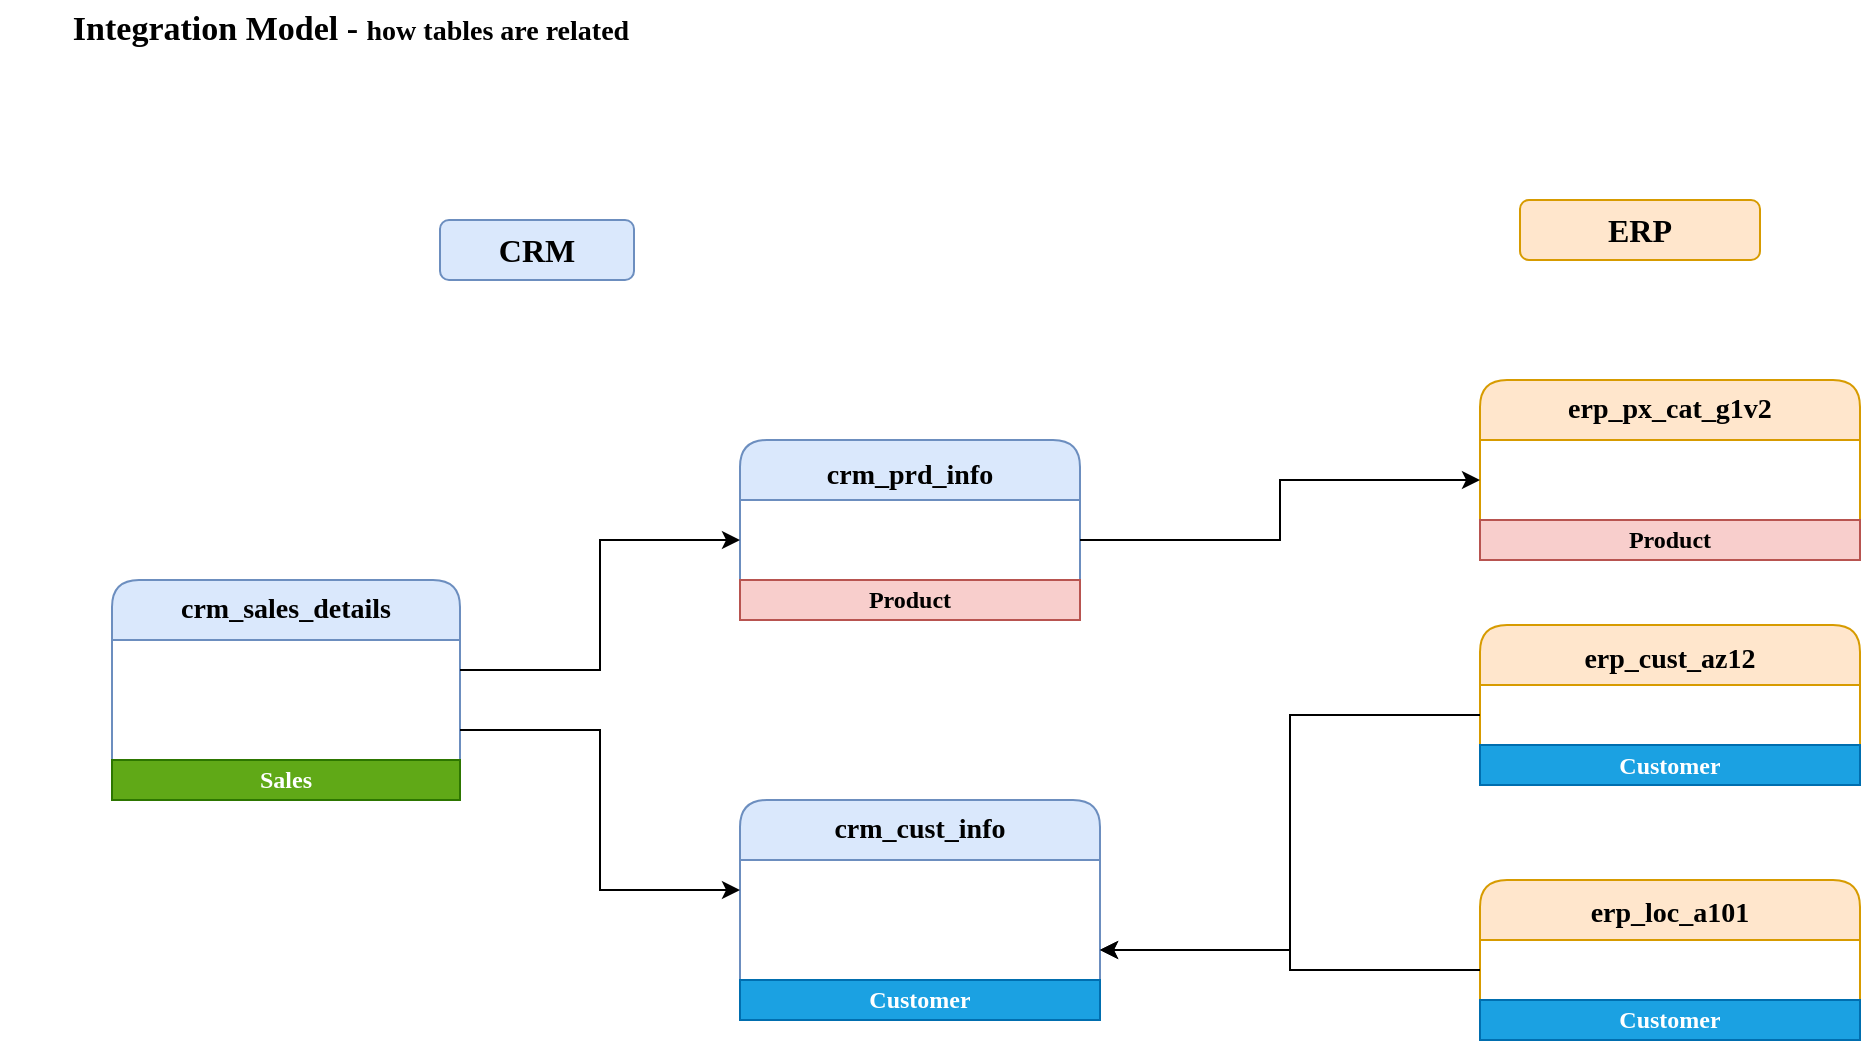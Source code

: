 <mxfile version="27.0.9">
  <diagram name="Page-1" id="zc7idN3emRvfoX6ZYLuS">
    <mxGraphModel dx="1188" dy="729" grid="1" gridSize="10" guides="1" tooltips="1" connect="1" arrows="1" fold="1" page="1" pageScale="1" pageWidth="850" pageHeight="1100" math="0" shadow="0">
      <root>
        <mxCell id="0" />
        <mxCell id="1" parent="0" />
        <mxCell id="cTS62npf6Q-dDBDRQO1k-1" value="&lt;b&gt;&lt;font style=&quot;font-size: 17px;&quot; face=&quot;Comic Sans MS&quot;&gt;Integration Model -&amp;nbsp;&lt;/font&gt;&lt;span style=&quot;font-family: &amp;quot;Comic Sans MS&amp;quot;;&quot;&gt;&lt;font style=&quot;font-size: 14px;&quot;&gt;how tables are related&lt;/font&gt;&lt;/span&gt;&lt;/b&gt;" style="text;html=1;align=center;verticalAlign=middle;resizable=0;points=[];autosize=1;strokeColor=none;fillColor=none;" parent="1" vertex="1">
          <mxGeometry x="190" y="40" width="350" height="30" as="geometry" />
        </mxCell>
        <mxCell id="cTS62npf6Q-dDBDRQO1k-3" value="&lt;b&gt;crm_cust_info&lt;/b&gt;" style="swimlane;fontStyle=0;childLayout=stackLayout;horizontal=1;startSize=30;horizontalStack=0;resizeParent=1;resizeParentMax=0;resizeLast=0;collapsible=1;marginBottom=0;whiteSpace=wrap;html=1;rounded=1;fillColor=#dae8fc;strokeColor=#6c8ebf;fontSize=14;fontFamily=Comic Sans MS;fontColor=#000000;" parent="1" vertex="1">
          <mxGeometry x="560" y="440" width="180" height="110" as="geometry" />
        </mxCell>
        <mxCell id="cTS62npf6Q-dDBDRQO1k-4" value="cst_id" style="text;strokeColor=none;fillColor=none;align=left;verticalAlign=middle;spacingLeft=4;spacingRight=4;overflow=hidden;points=[[0,0.5],[1,0.5]];portConstraint=eastwest;rotatable=0;whiteSpace=wrap;html=1;fontSize=14;fontFamily=Comic Sans MS;fontColor=#FFFFFF;" parent="cTS62npf6Q-dDBDRQO1k-3" vertex="1">
          <mxGeometry y="30" width="180" height="30" as="geometry" />
        </mxCell>
        <mxCell id="cTS62npf6Q-dDBDRQO1k-29" value="cst_key" style="text;strokeColor=none;fillColor=none;align=left;verticalAlign=middle;spacingLeft=4;spacingRight=4;overflow=hidden;points=[[0,0.5],[1,0.5]];portConstraint=eastwest;rotatable=0;whiteSpace=wrap;html=1;fontSize=14;fontFamily=Comic Sans MS;fontColor=#FFFFFF;" parent="cTS62npf6Q-dDBDRQO1k-3" vertex="1">
          <mxGeometry y="60" width="180" height="30" as="geometry" />
        </mxCell>
        <mxCell id="PR01MkaVwKneAZwIeEu_-2" value="&lt;font face=&quot;Comic Sans MS&quot;&gt;&lt;b&gt;Customer&lt;/b&gt;&lt;/font&gt;" style="text;html=1;strokeColor=#006EAF;fillColor=#1ba1e2;align=center;verticalAlign=middle;whiteSpace=wrap;overflow=hidden;fontColor=#ffffff;" vertex="1" parent="cTS62npf6Q-dDBDRQO1k-3">
          <mxGeometry y="90" width="180" height="20" as="geometry" />
        </mxCell>
        <mxCell id="cTS62npf6Q-dDBDRQO1k-7" value="&lt;font style=&quot;background-color: light-dark(#ffffff, var(--ge-dark-color, #121212));&quot; face=&quot;Comic Sans MS&quot;&gt;&lt;b&gt;Customer Information&lt;/b&gt;&lt;/font&gt;" style="text;html=1;align=center;verticalAlign=middle;whiteSpace=wrap;rounded=0;fontColor=#FFFFFF;" parent="1" vertex="1">
          <mxGeometry x="555" y="412.5" width="190" height="20" as="geometry" />
        </mxCell>
        <mxCell id="cTS62npf6Q-dDBDRQO1k-8" value="&lt;font style=&quot;font-size: 14px;&quot;&gt;&lt;b&gt;crm_prd_info&lt;/b&gt;&lt;/font&gt;" style="swimlane;fontStyle=0;childLayout=stackLayout;horizontal=1;startSize=30;horizontalStack=0;resizeParent=1;resizeParentMax=0;resizeLast=0;collapsible=1;marginBottom=0;whiteSpace=wrap;html=1;rounded=1;fillColor=#dae8fc;strokeColor=#6c8ebf;fontSize=22;fontFamily=Comic Sans MS;fontColor=#000000;" parent="1" vertex="1">
          <mxGeometry x="560" y="260" width="170" height="90" as="geometry" />
        </mxCell>
        <mxCell id="cTS62npf6Q-dDBDRQO1k-9" value="prd_key" style="text;strokeColor=none;fillColor=none;align=left;verticalAlign=middle;spacingLeft=4;spacingRight=4;overflow=hidden;points=[[0,0.5],[1,0.5]];portConstraint=eastwest;rotatable=0;whiteSpace=wrap;html=1;fontSize=14;fontFamily=Comic Sans MS;fontColor=#FFFFFF;" parent="cTS62npf6Q-dDBDRQO1k-8" vertex="1">
          <mxGeometry y="30" width="170" height="40" as="geometry" />
        </mxCell>
        <mxCell id="UtkV4yjvDIyLAKiQFSfC-12" value="&lt;font face=&quot;Comic Sans MS&quot;&gt;&lt;b&gt;Product&lt;/b&gt;&lt;/font&gt;" style="text;html=1;strokeColor=#b85450;fillColor=#f8cecc;align=center;verticalAlign=middle;whiteSpace=wrap;overflow=hidden;fontColor=#000000;" parent="cTS62npf6Q-dDBDRQO1k-8" vertex="1">
          <mxGeometry y="70" width="170" height="20" as="geometry" />
        </mxCell>
        <mxCell id="cTS62npf6Q-dDBDRQO1k-10" value="&lt;font face=&quot;Comic Sans MS&quot;&gt;Current &amp;amp; History Product Information&lt;/font&gt;" style="text;html=1;align=center;verticalAlign=middle;whiteSpace=wrap;rounded=0;fontStyle=1;fontColor=#FFFFFF;" parent="1" vertex="1">
          <mxGeometry x="520" y="230" width="240" height="20" as="geometry" />
        </mxCell>
        <mxCell id="cTS62npf6Q-dDBDRQO1k-15" value="&lt;font&gt;&lt;b&gt;crm_sales_details&lt;/b&gt;&lt;/font&gt;" style="swimlane;fontStyle=0;childLayout=stackLayout;horizontal=1;startSize=30;horizontalStack=0;resizeParent=1;resizeParentMax=0;resizeLast=0;collapsible=1;marginBottom=0;whiteSpace=wrap;html=1;rounded=1;fillColor=#dae8fc;strokeColor=#6c8ebf;fontSize=14;fontFamily=Comic Sans MS;fontColor=#000000;" parent="1" vertex="1">
          <mxGeometry x="246" y="330" width="174" height="110" as="geometry" />
        </mxCell>
        <mxCell id="cTS62npf6Q-dDBDRQO1k-16" value="prd_key&lt;div&gt;&lt;br&gt;&lt;/div&gt;" style="text;strokeColor=none;fillColor=none;align=left;verticalAlign=middle;spacingLeft=4;spacingRight=4;overflow=hidden;points=[[0,0.5],[1,0.5]];portConstraint=eastwest;rotatable=0;whiteSpace=wrap;html=1;fontSize=14;fontFamily=Comic Sans MS;fontStyle=0;fontColor=#FFFFFF;" parent="cTS62npf6Q-dDBDRQO1k-15" vertex="1">
          <mxGeometry y="30" width="174" height="30" as="geometry" />
        </mxCell>
        <mxCell id="cTS62npf6Q-dDBDRQO1k-21" value="&lt;div&gt;cst_id&lt;/div&gt;" style="text;strokeColor=none;fillColor=none;align=left;verticalAlign=middle;spacingLeft=4;spacingRight=4;overflow=hidden;points=[[0,0.5],[1,0.5]];portConstraint=eastwest;rotatable=0;whiteSpace=wrap;html=1;fontSize=14;fontFamily=Comic Sans MS;fontStyle=0;fontColor=#FFFFFF;" parent="cTS62npf6Q-dDBDRQO1k-15" vertex="1">
          <mxGeometry y="60" width="174" height="30" as="geometry" />
        </mxCell>
        <mxCell id="PR01MkaVwKneAZwIeEu_-1" value="&lt;font face=&quot;Comic Sans MS&quot;&gt;&lt;b&gt;Sales&lt;/b&gt;&lt;/font&gt;" style="text;html=1;strokeColor=#2D7600;fillColor=#60a917;align=center;verticalAlign=middle;whiteSpace=wrap;overflow=hidden;fontColor=#ffffff;" vertex="1" parent="cTS62npf6Q-dDBDRQO1k-15">
          <mxGeometry y="90" width="174" height="20" as="geometry" />
        </mxCell>
        <mxCell id="cTS62npf6Q-dDBDRQO1k-17" value="&lt;font face=&quot;Comic Sans MS&quot;&gt;&lt;b&gt;Transactional Records about Sales &amp;amp; Orders&lt;/b&gt;&lt;/font&gt;" style="text;html=1;align=center;verticalAlign=middle;whiteSpace=wrap;rounded=0;fontColor=#FFFFFF;" parent="1" vertex="1">
          <mxGeometry x="200" y="300" width="300" height="20" as="geometry" />
        </mxCell>
        <mxCell id="cTS62npf6Q-dDBDRQO1k-22" style="edgeStyle=orthogonalEdgeStyle;rounded=0;orthogonalLoop=1;jettySize=auto;html=1;entryX=0;entryY=0.5;entryDx=0;entryDy=0;fontColor=#000000;" parent="1" source="cTS62npf6Q-dDBDRQO1k-21" target="cTS62npf6Q-dDBDRQO1k-4" edge="1">
          <mxGeometry relative="1" as="geometry" />
        </mxCell>
        <mxCell id="cTS62npf6Q-dDBDRQO1k-23" style="edgeStyle=orthogonalEdgeStyle;rounded=0;orthogonalLoop=1;jettySize=auto;html=1;entryX=0;entryY=0.5;entryDx=0;entryDy=0;fontColor=#000000;" parent="1" source="cTS62npf6Q-dDBDRQO1k-16" target="cTS62npf6Q-dDBDRQO1k-9" edge="1">
          <mxGeometry relative="1" as="geometry" />
        </mxCell>
        <mxCell id="cTS62npf6Q-dDBDRQO1k-26" value="&lt;font style=&quot;font-size: 14px;&quot;&gt;&lt;b&gt;erp_cust_az12&lt;/b&gt;&lt;/font&gt;" style="swimlane;fontStyle=0;childLayout=stackLayout;horizontal=1;startSize=30;horizontalStack=0;resizeParent=1;resizeParentMax=0;resizeLast=0;collapsible=1;marginBottom=0;whiteSpace=wrap;html=1;rounded=1;fillColor=#ffe6cc;strokeColor=#d79b00;fontSize=16;fontFamily=Comic Sans MS;fontColor=#000000;" parent="1" vertex="1">
          <mxGeometry x="930" y="352.5" width="190" height="80" as="geometry" />
        </mxCell>
        <mxCell id="cTS62npf6Q-dDBDRQO1k-27" value="&lt;font style=&quot;font-size: 14px;&quot;&gt;cid&lt;/font&gt;" style="text;strokeColor=none;fillColor=none;align=left;verticalAlign=middle;spacingLeft=4;spacingRight=4;overflow=hidden;points=[[0,0.5],[1,0.5]];portConstraint=eastwest;rotatable=0;whiteSpace=wrap;html=1;fontSize=16;fontFamily=Comic Sans MS;fontColor=#FFFFFF;" parent="cTS62npf6Q-dDBDRQO1k-26" vertex="1">
          <mxGeometry y="30" width="190" height="30" as="geometry" />
        </mxCell>
        <mxCell id="PR01MkaVwKneAZwIeEu_-3" value="&lt;font face=&quot;Comic Sans MS&quot;&gt;&lt;b&gt;Customer&lt;/b&gt;&lt;/font&gt;" style="text;html=1;strokeColor=#006EAF;fillColor=#1ba1e2;align=center;verticalAlign=middle;whiteSpace=wrap;overflow=hidden;fontColor=#ffffff;" vertex="1" parent="cTS62npf6Q-dDBDRQO1k-26">
          <mxGeometry y="60" width="190" height="20" as="geometry" />
        </mxCell>
        <mxCell id="cTS62npf6Q-dDBDRQO1k-28" value="&lt;font face=&quot;Comic Sans MS&quot; style=&quot;background-color: light-dark(#ffffff, var(--ge-dark-color, #121212)); font-size: 12px;&quot;&gt;&lt;b&gt;Extra Customer Information&lt;/b&gt;&lt;/font&gt;" style="text;html=1;align=center;verticalAlign=middle;whiteSpace=wrap;rounded=0;fontSize=16;fontColor=#FFFFFF;" parent="1" vertex="1">
          <mxGeometry x="925" y="330" width="190" height="20" as="geometry" />
        </mxCell>
        <mxCell id="cTS62npf6Q-dDBDRQO1k-30" style="edgeStyle=orthogonalEdgeStyle;rounded=0;orthogonalLoop=1;jettySize=auto;html=1;entryX=1;entryY=0.5;entryDx=0;entryDy=0;fontColor=#000000;" parent="1" source="cTS62npf6Q-dDBDRQO1k-27" target="cTS62npf6Q-dDBDRQO1k-29" edge="1">
          <mxGeometry relative="1" as="geometry" />
        </mxCell>
        <mxCell id="cTS62npf6Q-dDBDRQO1k-35" value="&lt;font style=&quot;font-size: 14px;&quot;&gt;&lt;b&gt;erp_loc_a101&lt;/b&gt;&lt;/font&gt;" style="swimlane;fontStyle=0;childLayout=stackLayout;horizontal=1;startSize=30;horizontalStack=0;resizeParent=1;resizeParentMax=0;resizeLast=0;collapsible=1;marginBottom=0;whiteSpace=wrap;html=1;rounded=1;fillColor=#ffe6cc;strokeColor=#d79b00;fontSize=16;fontFamily=Comic Sans MS;fontColor=#000000;" parent="1" vertex="1">
          <mxGeometry x="930" y="480" width="190" height="80" as="geometry" />
        </mxCell>
        <mxCell id="cTS62npf6Q-dDBDRQO1k-36" value="&lt;font style=&quot;font-size: 14px;&quot;&gt;cid&lt;/font&gt;" style="text;strokeColor=none;fillColor=none;align=left;verticalAlign=middle;spacingLeft=4;spacingRight=4;overflow=hidden;points=[[0,0.5],[1,0.5]];portConstraint=eastwest;rotatable=0;whiteSpace=wrap;html=1;fontSize=16;fontFamily=Comic Sans MS;fontColor=#FFFFFF;" parent="cTS62npf6Q-dDBDRQO1k-35" vertex="1">
          <mxGeometry y="30" width="190" height="30" as="geometry" />
        </mxCell>
        <mxCell id="PR01MkaVwKneAZwIeEu_-4" value="&lt;font face=&quot;Comic Sans MS&quot;&gt;&lt;b&gt;Customer&lt;/b&gt;&lt;/font&gt;" style="text;html=1;strokeColor=#006EAF;fillColor=#1ba1e2;align=center;verticalAlign=middle;whiteSpace=wrap;overflow=hidden;fontColor=#ffffff;" vertex="1" parent="cTS62npf6Q-dDBDRQO1k-35">
          <mxGeometry y="60" width="190" height="20" as="geometry" />
        </mxCell>
        <mxCell id="cTS62npf6Q-dDBDRQO1k-37" value="&lt;font face=&quot;Comic Sans MS&quot; style=&quot;background-color: light-dark(#ffffff, var(--ge-dark-color, #121212)); font-size: 12px;&quot;&gt;&lt;b&gt;Customer Location(Country)&lt;/b&gt;&lt;/font&gt;" style="text;html=1;align=center;verticalAlign=middle;whiteSpace=wrap;rounded=0;fontSize=16;fontColor=#FFFFFF;" parent="1" vertex="1">
          <mxGeometry x="920" y="450" width="200" height="20" as="geometry" />
        </mxCell>
        <mxCell id="cTS62npf6Q-dDBDRQO1k-38" style="edgeStyle=orthogonalEdgeStyle;rounded=0;orthogonalLoop=1;jettySize=auto;html=1;fontColor=#000000;" parent="1" source="cTS62npf6Q-dDBDRQO1k-36" target="cTS62npf6Q-dDBDRQO1k-29" edge="1">
          <mxGeometry relative="1" as="geometry" />
        </mxCell>
        <mxCell id="cTS62npf6Q-dDBDRQO1k-39" value="&lt;font&gt;&lt;b&gt;erp_px_cat_g1v2&lt;/b&gt;&lt;/font&gt;" style="swimlane;fontStyle=0;childLayout=stackLayout;horizontal=1;startSize=30;horizontalStack=0;resizeParent=1;resizeParentMax=0;resizeLast=0;collapsible=1;marginBottom=0;whiteSpace=wrap;html=1;rounded=1;fillColor=#ffe6cc;strokeColor=#d79b00;fontSize=14;fontFamily=Comic Sans MS;fontColor=#000000;" parent="1" vertex="1">
          <mxGeometry x="930" y="230" width="190" height="90" as="geometry" />
        </mxCell>
        <mxCell id="cTS62npf6Q-dDBDRQO1k-40" value="&lt;font style=&quot;font-size: 14px;&quot;&gt;id&lt;/font&gt;" style="text;strokeColor=none;fillColor=none;align=left;verticalAlign=middle;spacingLeft=4;spacingRight=4;overflow=hidden;points=[[0,0.5],[1,0.5]];portConstraint=eastwest;rotatable=0;whiteSpace=wrap;html=1;fontSize=16;fontFamily=Comic Sans MS;fontColor=#FFFFFF;" parent="cTS62npf6Q-dDBDRQO1k-39" vertex="1">
          <mxGeometry y="30" width="190" height="40" as="geometry" />
        </mxCell>
        <mxCell id="UtkV4yjvDIyLAKiQFSfC-14" value="&lt;font face=&quot;Comic Sans MS&quot;&gt;&lt;b&gt;Product&lt;/b&gt;&lt;/font&gt;" style="text;html=1;strokeColor=#b85450;fillColor=#f8cecc;align=center;verticalAlign=middle;whiteSpace=wrap;overflow=hidden;fontColor=#000000;" parent="cTS62npf6Q-dDBDRQO1k-39" vertex="1">
          <mxGeometry y="70" width="190" height="20" as="geometry" />
        </mxCell>
        <mxCell id="cTS62npf6Q-dDBDRQO1k-41" value="&lt;font style=&quot;background-color: light-dark(#ffffff, var(--ge-dark-color, #121212));&quot; face=&quot;Comic Sans MS&quot;&gt;&lt;b&gt;Product Categories&lt;/b&gt;&lt;/font&gt;" style="text;html=1;align=center;verticalAlign=middle;whiteSpace=wrap;rounded=0;fontColor=#FFFFFF;" parent="1" vertex="1">
          <mxGeometry x="935" y="200" width="175" height="20" as="geometry" />
        </mxCell>
        <mxCell id="cTS62npf6Q-dDBDRQO1k-42" style="edgeStyle=orthogonalEdgeStyle;rounded=0;orthogonalLoop=1;jettySize=auto;html=1;entryX=0;entryY=0.5;entryDx=0;entryDy=0;fontColor=#000000;" parent="1" source="cTS62npf6Q-dDBDRQO1k-9" target="cTS62npf6Q-dDBDRQO1k-40" edge="1">
          <mxGeometry relative="1" as="geometry" />
        </mxCell>
        <mxCell id="cTS62npf6Q-dDBDRQO1k-52" value="&lt;font face=&quot;Comic Sans MS&quot; style=&quot;font-size: 16px;&quot;&gt;ERP&lt;/font&gt;" style="rounded=1;whiteSpace=wrap;html=1;fillColor=#ffe6cc;strokeColor=#d79b00;fontStyle=1;fontColor=#000000;" parent="1" vertex="1">
          <mxGeometry x="950" y="140" width="120" height="30" as="geometry" />
        </mxCell>
        <mxCell id="UtkV4yjvDIyLAKiQFSfC-9" value="&lt;font face=&quot;Comic Sans MS&quot; style=&quot;font-size: 16px;&quot;&gt;&lt;b&gt;CRM&lt;/b&gt;&lt;/font&gt;" style="rounded=1;whiteSpace=wrap;html=1;fillColor=#dae8fc;strokeColor=#6c8ebf;fontColor=#000000;" parent="1" vertex="1">
          <mxGeometry x="410" y="150" width="97" height="30" as="geometry" />
        </mxCell>
      </root>
    </mxGraphModel>
  </diagram>
</mxfile>
